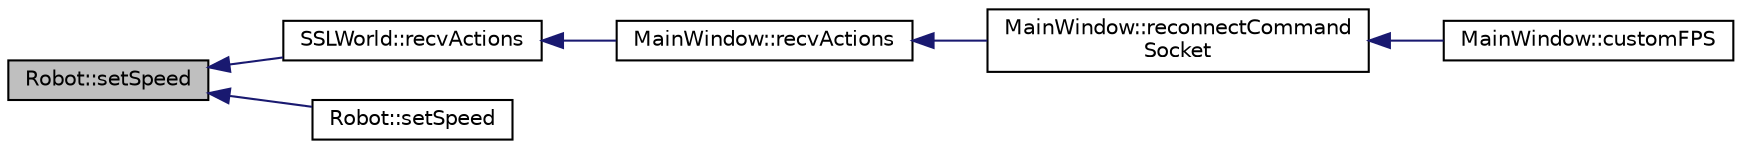 digraph "Robot::setSpeed"
{
 // INTERACTIVE_SVG=YES
  edge [fontname="Helvetica",fontsize="10",labelfontname="Helvetica",labelfontsize="10"];
  node [fontname="Helvetica",fontsize="10",shape=record];
  rankdir="LR";
  Node1 [label="Robot::setSpeed",height=0.2,width=0.4,color="black", fillcolor="grey75", style="filled", fontcolor="black"];
  Node1 -> Node2 [dir="back",color="midnightblue",fontsize="10",style="solid",fontname="Helvetica"];
  Node2 [label="SSLWorld::recvActions",height=0.2,width=0.4,color="black", fillcolor="white", style="filled",URL="$d9/d7f/class_s_s_l_world.html#a47a57176f6f8aa3283a6846576c7db2c"];
  Node2 -> Node3 [dir="back",color="midnightblue",fontsize="10",style="solid",fontname="Helvetica"];
  Node3 [label="MainWindow::recvActions",height=0.2,width=0.4,color="black", fillcolor="white", style="filled",URL="$d9/dc6/class_main_window.html#a387f42462d1aaf94676c608d4dc014ca"];
  Node3 -> Node4 [dir="back",color="midnightblue",fontsize="10",style="solid",fontname="Helvetica"];
  Node4 [label="MainWindow::reconnectCommand\lSocket",height=0.2,width=0.4,color="black", fillcolor="white", style="filled",URL="$d9/dc6/class_main_window.html#a3773663f183cdba856ae784c0dad02b4"];
  Node4 -> Node5 [dir="back",color="midnightblue",fontsize="10",style="solid",fontname="Helvetica"];
  Node5 [label="MainWindow::customFPS",height=0.2,width=0.4,color="black", fillcolor="white", style="filled",URL="$d9/dc6/class_main_window.html#a54b84786850165c4e5466bc2e4097810"];
  Node1 -> Node6 [dir="back",color="midnightblue",fontsize="10",style="solid",fontname="Helvetica"];
  Node6 [label="Robot::setSpeed",height=0.2,width=0.4,color="black", fillcolor="white", style="filled",URL="$d4/d84/class_robot.html#ae93e4ce1a0776a5f40e5f685ee198293"];
}
